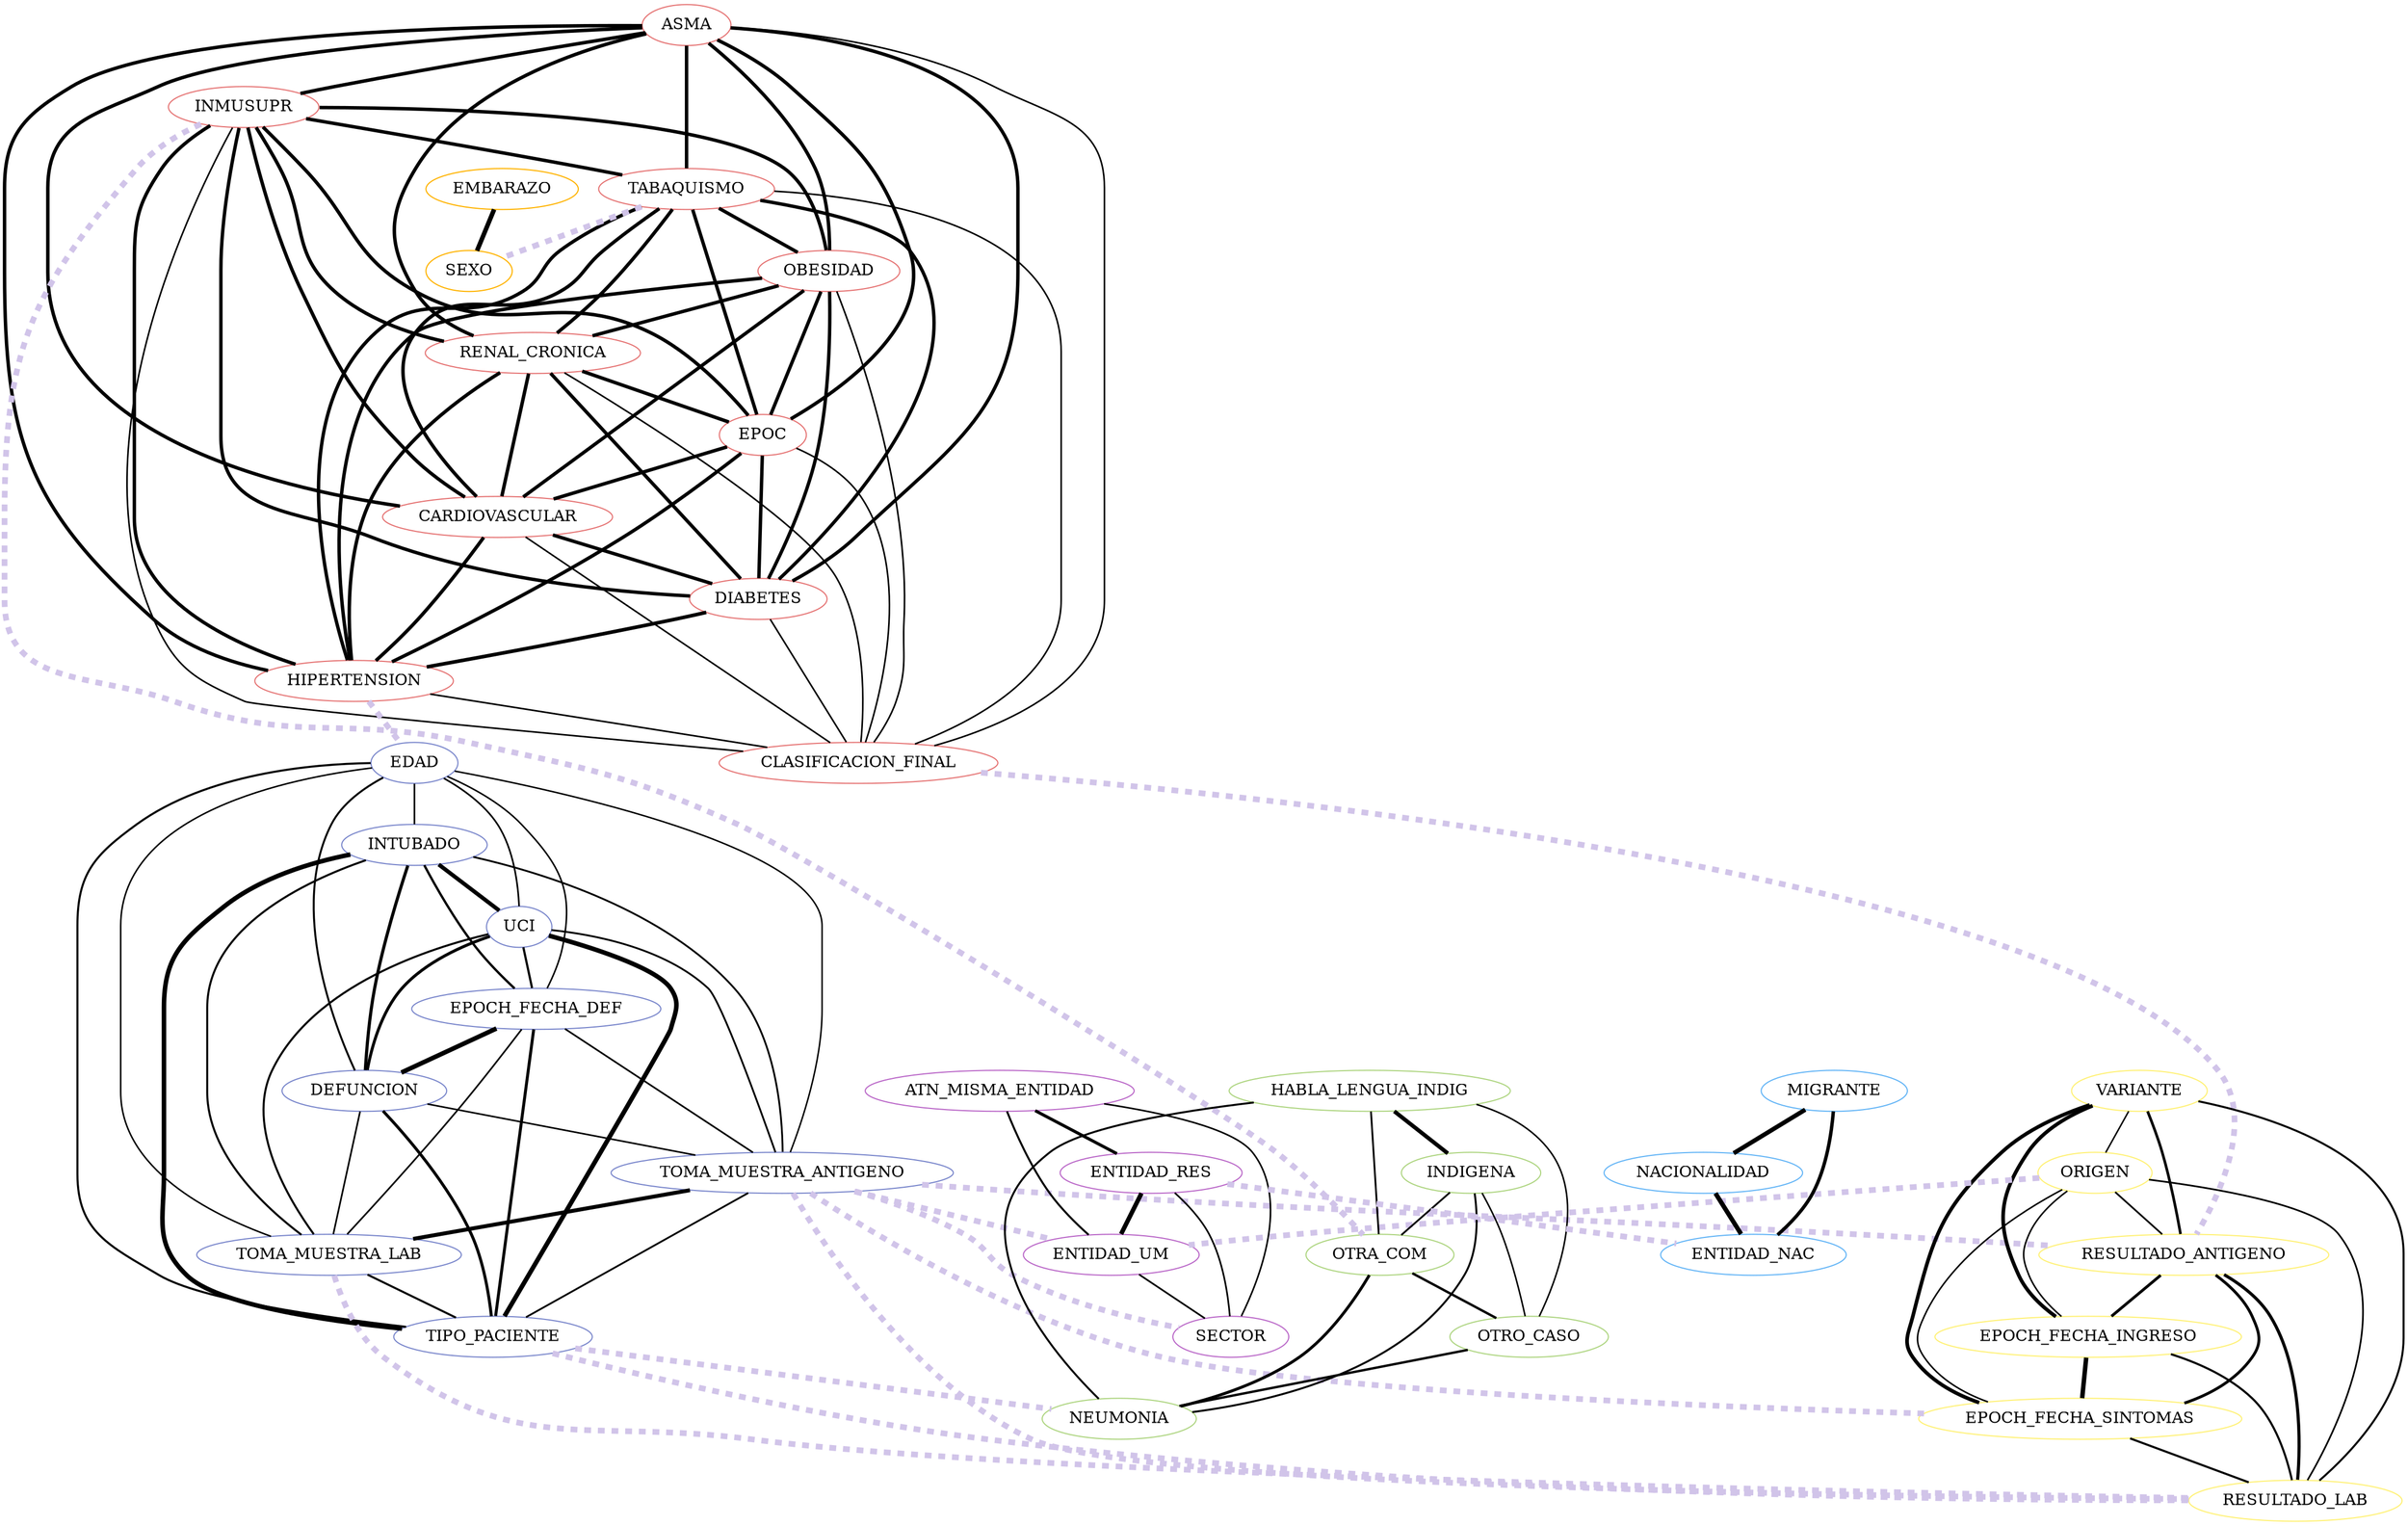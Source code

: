 strict graph  {
ASMA [color="#e57373"];
INMUSUPR [color="#e57373"];
TABAQUISMO [color="#e57373"];
OBESIDAD [color="#e57373"];
RENAL_CRONICA [color="#e57373"];
EPOC [color="#e57373"];
CARDIOVASCULAR [color="#e57373"];
DIABETES [color="#e57373"];
HIPERTENSION [color="#e57373"];
CLASIFICACION_FINAL [color="#e57373"];
EDAD [color="#7986cb"];
INTUBADO [color="#7986cb"];
UCI [color="#7986cb"];
EPOCH_FECHA_DEF [color="#7986cb"];
DEFUNCION [color="#7986cb"];
TOMA_MUESTRA_ANTIGENO [color="#7986cb"];
TOMA_MUESTRA_LAB [color="#7986cb"];
TIPO_PACIENTE [color="#7986cb"];
VARIANTE [color="#fff176"];
ORIGEN [color="#fff176"];
RESULTADO_ANTIGENO [color="#fff176"];
EPOCH_FECHA_INGRESO [color="#fff176"];
EPOCH_FECHA_SINTOMAS [color="#fff176"];
RESULTADO_LAB [color="#fff176"];
HABLA_LENGUA_INDIG [color="#aed581"];
INDIGENA [color="#aed581"];
OTRA_COM [color="#aed581"];
OTRO_CASO [color="#aed581"];
NEUMONIA [color="#aed581"];
ATN_MISMA_ENTIDAD [color="#ba68c8"];
ENTIDAD_RES [color="#ba68c8"];
ENTIDAD_UM [color="#ba68c8"];
SECTOR [color="#ba68c8"];
MIGRANTE [color="#64b5f6"];
NACIONALIDAD [color="#64b5f6"];
ENTIDAD_NAC [color="#64b5f6"];
EMBARAZO [color="#ffb300"];
SEXO [color="#ffb300"];
ASMA -- EPOC  [color=black, penwidth="3.052", style=solid, weight="0.684"];
ASMA -- INMUSUPR  [color=black, penwidth="3.0490000000000004", style=solid, weight="0.683"];
ASMA -- TABAQUISMO  [color=black, penwidth="3.0220000000000002", style=solid];
ASMA -- OBESIDAD  [color=black, penwidth="3.016", style=solid];
ASMA -- RENAL_CRONICA  [color=black, penwidth="3.0460000000000003", style=solid];
ASMA -- CARDIOVASCULAR  [color=black, penwidth="3.0460000000000003", style=solid];
ASMA -- DIABETES  [color=black, penwidth="2.995", style=solid];
ASMA -- HIPERTENSION  [color=black, penwidth="3.0250000000000004", style=solid];
ASMA -- CLASIFICACION_FINAL  [color=black, penwidth="1.3780000000000001", style=solid];
INMUSUPR -- RENAL_CRONICA  [color=black, penwidth="3.0490000000000004", style=solid, weight="0.683"];
INMUSUPR -- OTRA_COM  [color="#d1c4e9", penwidth=5, style=dashed, weight="0.379"];
INMUSUPR -- TABAQUISMO  [color=black, penwidth="3.016", style=solid];
INMUSUPR -- OBESIDAD  [color=black, penwidth="3.007", style=solid];
INMUSUPR -- EPOC  [color=black, penwidth="3.043", style=solid];
INMUSUPR -- CARDIOVASCULAR  [color=black, penwidth="3.043", style=solid];
INMUSUPR -- DIABETES  [color=black, penwidth="2.989", style=solid];
INMUSUPR -- HIPERTENSION  [color=black, penwidth="3.0220000000000002", style=solid];
INMUSUPR -- CLASIFICACION_FINAL  [color=black, penwidth="1.3780000000000001", style=solid];
TABAQUISMO -- RENAL_CRONICA  [color=black, penwidth="3.028", style=solid, weight="0.676"];
TABAQUISMO -- SEXO  [color="#d1c4e9", penwidth=5, style=dashed, weight="0.097"];
TABAQUISMO -- OBESIDAD  [color=black, penwidth="3.004", style=solid];
TABAQUISMO -- EPOC  [color=black, penwidth="3.019", style=solid];
TABAQUISMO -- CARDIOVASCULAR  [color=black, penwidth="3.0250000000000004", style=solid];
TABAQUISMO -- DIABETES  [color=black, penwidth="2.965", style=solid];
TABAQUISMO -- HIPERTENSION  [color=black, penwidth="3.0010000000000003", style=solid];
TABAQUISMO -- CLASIFICACION_FINAL  [color=black, penwidth="1.3780000000000001", style=solid];
OBESIDAD -- HIPERTENSION  [color=black, penwidth="3.031", style=solid, weight="0.677"];
OBESIDAD -- RENAL_CRONICA  [color=black, penwidth="3.019", style=solid];
OBESIDAD -- EPOC  [color=black, penwidth="3.0100000000000002", style=solid];
OBESIDAD -- CARDIOVASCULAR  [color=black, penwidth="3.019", style=solid];
OBESIDAD -- DIABETES  [color=black, penwidth="2.98", style=solid];
OBESIDAD -- CLASIFICACION_FINAL  [color=black, penwidth="1.399", style=solid];
RENAL_CRONICA -- CARDIOVASCULAR  [color=black, penwidth="3.064", style=solid, weight="0.688"];
RENAL_CRONICA -- HIPERTENSION  [color=black, penwidth="3.0580000000000003", style=solid, weight="0.686"];
RENAL_CRONICA -- EPOC  [color=black, penwidth="3.043", style=solid];
RENAL_CRONICA -- DIABETES  [color=black, penwidth="3.016", style=solid];
RENAL_CRONICA -- CLASIFICACION_FINAL  [color=black, penwidth="1.381", style=solid];
EPOC -- CARDIOVASCULAR  [color=black, penwidth="3.0490000000000004", style=solid];
EPOC -- DIABETES  [color=black, penwidth="3.004", style=solid];
EPOC -- HIPERTENSION  [color=black, penwidth="3.0340000000000003", style=solid];
EPOC -- CLASIFICACION_FINAL  [color=black, penwidth="1.3780000000000001", style=solid];
CARDIOVASCULAR -- DIABETES  [color=black, penwidth="3.0010000000000003", style=solid];
CARDIOVASCULAR -- HIPERTENSION  [color=black, penwidth="3.0460000000000003", style=solid];
CARDIOVASCULAR -- CLASIFICACION_FINAL  [color=black, penwidth="1.3780000000000001", style=solid];
DIABETES -- HIPERTENSION  [color=black, penwidth="3.166", style=solid, weight="0.722"];
DIABETES -- CLASIFICACION_FINAL  [color=black, penwidth="1.393", style=solid];
HIPERTENSION -- EDAD  [color="#d1c4e9", penwidth=5, style=dashed, weight="0.268"];
HIPERTENSION -- CLASIFICACION_FINAL  [color=black, penwidth="1.399", style=solid];
CLASIFICACION_FINAL -- RESULTADO_ANTIGENO  [color="#d1c4e9", penwidth=5, style=dashed, weight="0.596"];
EDAD -- INTUBADO  [color=black, penwidth="1.459", style=solid];
EDAD -- UCI  [color=black, penwidth="1.456", style=solid];
EDAD -- EPOCH_FECHA_DEF  [color=black, penwidth="1.357", style=solid];
EDAD -- DEFUNCION  [color=black, penwidth="1.714", style=solid];
EDAD -- TOMA_MUESTRA_ANTIGENO  [color=black, penwidth="1.303", style=solid];
EDAD -- TOMA_MUESTRA_LAB  [color=black, penwidth="1.333", style=solid];
EDAD -- TIPO_PACIENTE  [color=black, penwidth="1.792", style=solid];
INTUBADO -- TIPO_PACIENTE  [color=black, penwidth="4.0", style=solid, weight="1.0"];
INTUBADO -- DEFUNCION  [color=black, penwidth="2.761", style=solid, weight="0.587"];
INTUBADO -- UCI  [color=black, penwidth="3.526", style=solid];
INTUBADO -- EPOCH_FECHA_DEF  [color=black, penwidth="2.044", style=solid];
INTUBADO -- TOMA_MUESTRA_ANTIGENO  [color=black, penwidth="1.591", style=solid];
INTUBADO -- TOMA_MUESTRA_LAB  [color=black, penwidth="1.78", style=solid];
UCI -- TIPO_PACIENTE  [color=black, penwidth="4.0", style=solid, weight="1.0"];
UCI -- EPOCH_FECHA_DEF  [color=black, penwidth="1.936", style=solid];
UCI -- DEFUNCION  [color=black, penwidth="2.614", style=solid];
UCI -- TOMA_MUESTRA_ANTIGENO  [color=black, penwidth="1.591", style=solid];
UCI -- TOMA_MUESTRA_LAB  [color=black, penwidth="1.78", style=solid];
EPOCH_FECHA_DEF -- DEFUNCION  [color=black, penwidth="4.0", style=solid, weight="1.0"];
EPOCH_FECHA_DEF -- TOMA_MUESTRA_ANTIGENO  [color=black, penwidth="1.474", style=solid];
EPOCH_FECHA_DEF -- TOMA_MUESTRA_LAB  [color=black, penwidth="1.459", style=solid];
EPOCH_FECHA_DEF -- TIPO_PACIENTE  [color=black, penwidth="2.596", style=solid];
DEFUNCION -- TOMA_MUESTRA_ANTIGENO  [color=black, penwidth="1.384", style=solid];
DEFUNCION -- TOMA_MUESTRA_LAB  [color=black, penwidth="1.447", style=solid];
DEFUNCION -- TIPO_PACIENTE  [color=black, penwidth="2.596", style=solid];
TOMA_MUESTRA_ANTIGENO -- RESULTADO_ANTIGENO  [color="#d1c4e9", penwidth=5, style=dashed, weight="1.0"];
TOMA_MUESTRA_ANTIGENO -- RESULTADO_LAB  [color="#d1c4e9", penwidth=5, style=dashed, weight="0.814"];
TOMA_MUESTRA_ANTIGENO -- EPOCH_FECHA_SINTOMAS  [color="#d1c4e9", penwidth=5, style=dashed, weight="0.654"];
TOMA_MUESTRA_ANTIGENO -- ENTIDAD_UM  [color="#d1c4e9", penwidth=5, style=dashed, weight="0.313"];
TOMA_MUESTRA_ANTIGENO -- SECTOR  [color="#d1c4e9", penwidth=5, style=dashed, weight="0.223"];
TOMA_MUESTRA_ANTIGENO -- TOMA_MUESTRA_LAB  [color=black, penwidth="3.439", style=solid];
TOMA_MUESTRA_ANTIGENO -- TIPO_PACIENTE  [color=black, penwidth="1.585", style=solid];
TOMA_MUESTRA_LAB -- RESULTADO_LAB  [color="#d1c4e9", penwidth=5, style=dashed, weight="1.0"];
TOMA_MUESTRA_LAB -- TIPO_PACIENTE  [color=black, penwidth="1.78", style=solid];
TIPO_PACIENTE -- NEUMONIA  [color="#d1c4e9", penwidth=5, style=dashed, weight="0.624"];
TIPO_PACIENTE -- RESULTADO_LAB  [color="#d1c4e9", penwidth=5, style=dashed, weight="0.285"];
VARIANTE -- EPOCH_FECHA_SINTOMAS  [color=black, penwidth="3.223", style=solid, weight="0.741"];
VARIANTE -- ORIGEN  [color=black, penwidth="1.315", style=solid];
VARIANTE -- RESULTADO_ANTIGENO  [color=black, penwidth="2.359", style=solid];
VARIANTE -- EPOCH_FECHA_INGRESO  [color=black, penwidth="3.2199999999999998", style=solid];
VARIANTE -- RESULTADO_LAB  [color=black, penwidth="1.7469999999999999", style=solid];
ORIGEN -- ENTIDAD_UM  [color="#d1c4e9", penwidth=5, style=dashed, weight="0.309"];
ORIGEN -- RESULTADO_ANTIGENO  [color=black, penwidth="1.522", style=solid];
ORIGEN -- EPOCH_FECHA_INGRESO  [color=black, penwidth="1.363", style=solid];
ORIGEN -- EPOCH_FECHA_SINTOMAS  [color=black, penwidth="1.363", style=solid];
ORIGEN -- RESULTADO_LAB  [color=black, penwidth="1.4769999999999999", style=solid];
RESULTADO_ANTIGENO -- EPOCH_FECHA_INGRESO  [color=black, penwidth="2.4939999999999998", style=solid];
RESULTADO_ANTIGENO -- EPOCH_FECHA_SINTOMAS  [color=black, penwidth="2.5", style=solid];
RESULTADO_ANTIGENO -- RESULTADO_LAB  [color=black, penwidth="2.731", style=solid];
EPOCH_FECHA_INGRESO -- EPOCH_FECHA_SINTOMAS  [color=black, penwidth="3.943", style=solid, weight="0.981"];
EPOCH_FECHA_INGRESO -- RESULTADO_LAB  [color=black, penwidth="1.8370000000000002", style=solid];
EPOCH_FECHA_SINTOMAS -- RESULTADO_LAB  [color=black, penwidth="1.84", style=solid];
HABLA_LENGUA_INDIG -- INDIGENA  [color=black, penwidth="3.514", style=solid, weight="0.838"];
HABLA_LENGUA_INDIG -- OTRA_COM  [color=black, penwidth="1.588", style=solid];
HABLA_LENGUA_INDIG -- OTRO_CASO  [color=black, penwidth="1.348", style=solid];
HABLA_LENGUA_INDIG -- NEUMONIA  [color=black, penwidth="1.705", style=solid];
INDIGENA -- NEUMONIA  [color=black, penwidth="1.708", style=solid, weight="0.236"];
INDIGENA -- OTRA_COM  [color=black, penwidth="1.588", style=solid];
INDIGENA -- OTRO_CASO  [color=black, penwidth="1.348", style=solid];
OTRA_COM -- NEUMONIA  [color=black, penwidth="2.566", style=solid, weight="0.522"];
OTRA_COM -- OTRO_CASO  [color=black, penwidth="2.116", style=solid, weight="0.372"];
OTRO_CASO -- NEUMONIA  [color=black, penwidth="2.077", style=solid];
ATN_MISMA_ENTIDAD -- ENTIDAD_RES  [color=black, penwidth="2.6830000000000003", style=solid, weight="0.561"];
ATN_MISMA_ENTIDAD -- ENTIDAD_UM  [color=black, penwidth="1.744", style=solid];
ATN_MISMA_ENTIDAD -- SECTOR  [color=black, penwidth="1.393", style=solid];
ENTIDAD_RES -- ENTIDAD_UM  [color=black, penwidth="3.9219999999999997", style=solid, weight="0.974"];
ENTIDAD_RES -- ENTIDAD_NAC  [color="#d1c4e9", penwidth=5, style=dashed, weight="0.825"];
ENTIDAD_RES -- SECTOR  [color=black, penwidth="1.462", style=solid];
ENTIDAD_UM -- SECTOR  [color=black, penwidth="1.492", style=solid];
MIGRANTE -- NACIONALIDAD  [color=black, penwidth="3.859", style=solid, weight="0.953"];
MIGRANTE -- ENTIDAD_NAC  [color=black, penwidth="3.019", style=solid];
NACIONALIDAD -- ENTIDAD_NAC  [color=black, penwidth="3.997", style=solid, weight="0.999"];
EMBARAZO -- SEXO  [color=black, penwidth="4.0", style=solid, weight="1.0"];
}
